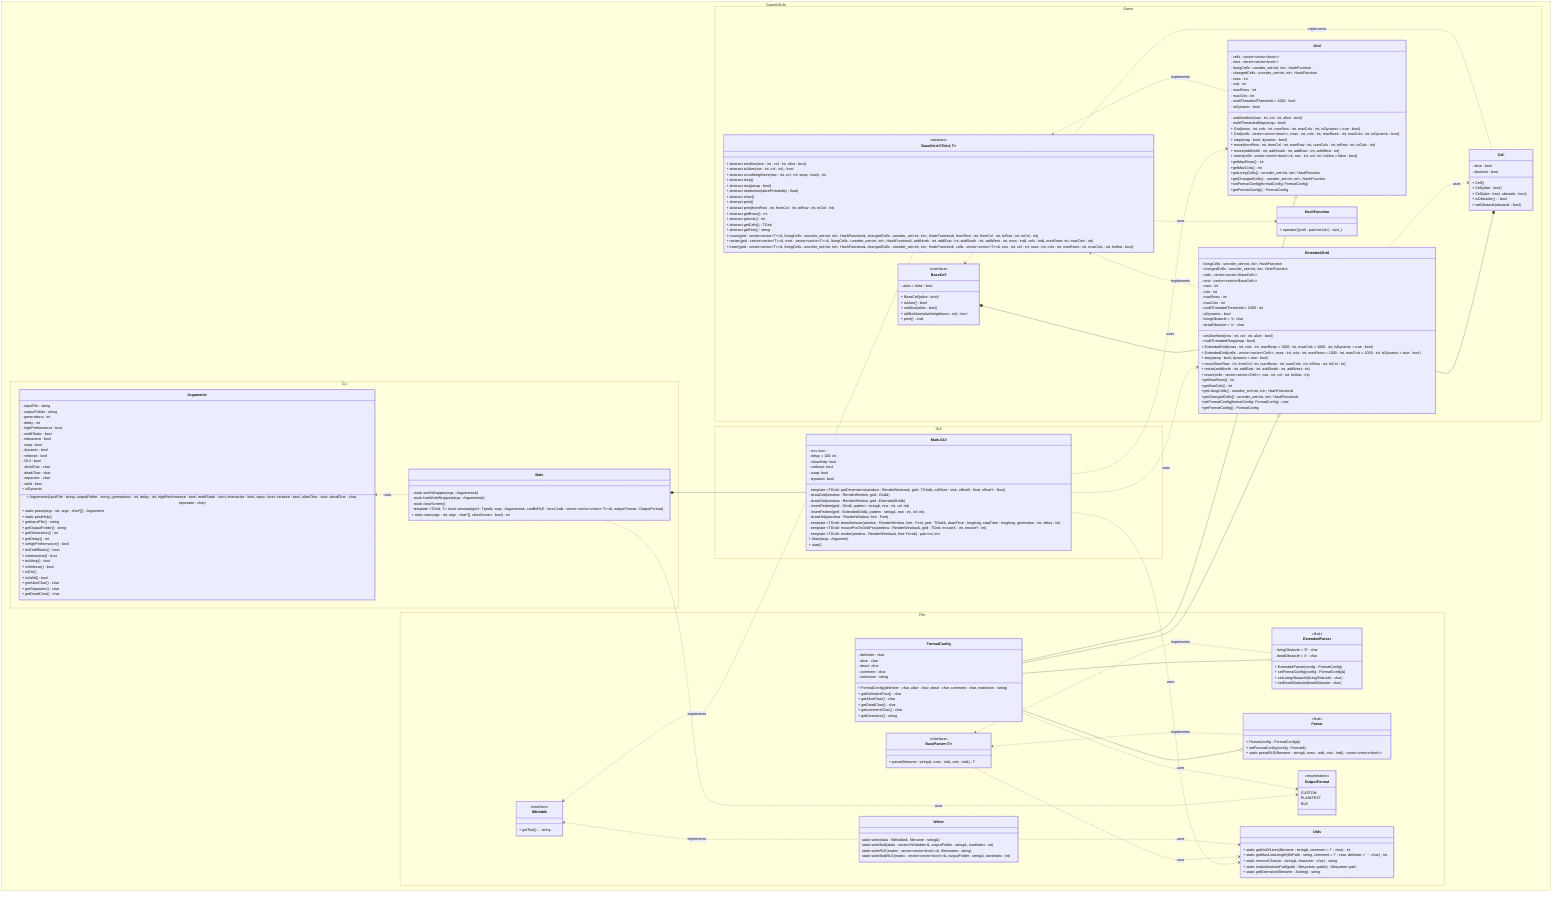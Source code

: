 classDiagram
    %% Namespaces
    namespace GameOfLife.CLI {
        class Arguments {
            - inputFile : string
            - outputFolder : string
            - generations : int
            - delay : int
            - highPerformance : bool
            - endIfStatic : bool
            - interactive : bool
            - warp : bool
            - dynamic : bool
            - verbose : bool
            - GUI : bool
            - aliveChar : char
            - deadChar : char
            - separator : char
            - valid : bool
            + Arguments(inputFile : string, outputFolder : string, generations : int, delay : int, highPerformance : bool, endIfStatic : bool, interactive : bool, warp : bool, verbose : bool, aliveChar : char, deadChar : char, separator : char)
            + static parse(argc : int, argv : char*[]) Arguments        
            + static printHelp() 
            + getInputFile() string
            + getOutputFolder() string
            + getGeneration() int
            + getDelay() int
            + isHighPerformance() bool
            + doEndIfStatic() bool
            + isInteractive() bool
            + doWarp() bool
            + isDynamic
            + isVerbose() bool
            + isGUI()
            + isValid() bool
            + getAliveChar() char
            + getSeparator() char
            + getDeadChar() char
        }

        class Main {
            - static workWrapper(args : Arguments&) 
            - static fastWorkWrapper(args : Arguments&) 
            - static clearScreen() 
            - template ~TGrid, T~ static simulate(grid : Tgrid&, args : Arguments&, canBeRLE : bool, bulk : vector~vector~vector~T~~&, outputFormat : OutputFormat)
            + static start(argc : int, argv : char*[], clearScreen : bool) int
            
        }
    }

    namespace GameOfLife.File {
        class BaseParser~T~{
            + parse(filename : string&, rows : int&, cols : int&) T
        }

        class ExtendedParser{
            - livingObstacle = '0' : char
            - deadObstacle = 'x' : char
            + ExtendedParser(config : FormatConfig)
            + setFormatConfig(config : FormatConfig&)
            + setLivingObstacle(livingObstacle : char)
            + setDeadObstacle(deadObstacle : char)
        }

        class IWritable {
            + getText() : string
        }

        class FormatConfig {
            - delimiter : char
            - alive : char
            - dead : char
            - comment : char
            - extension : string
            + FormatConfig(delimiter : char, alive : char, dead : char, comment : char, extension : string)
            + getDelimiterChar() char
            + getAliveChar() char
            + getDeadChar() char
            + getcommentChar() char
            + getExtension() string
        }

        class OutputFormat {
            CUSTOM
            PLAINTEXT
            RLE
        }

        class Writer {
            static write(data : IWritable&, filename : string&)
            static writeBulk(data : vector~IWritable~&, outputFolder : string&, startIndex : int)
            static writeRLE(matrix : vector~vector~bool~~&, filemname : string)
            static writeBulkRLE(matrix : vector~vector~bool~~&, outputFolder : string&, startIndex : int)
        }

        class Parser {
            + Parser(config : FormatConfig&)
            + setFormatConfig(config : Format&)
            + static parseRLE(filename : string&, rows : int&, cols : int&) vector~vector~bool~~
        }

        class Utils {
            + static getNoOfLines(filename : string&, comment = '!' : char) int
            + static getMaxLineLength(filePath : string, comment = '!' : char, delimiter = ' ' : char) int
            + static removeChar(str : string&, character : char)  string
            + static makeAbsolutePath(path : filesystem::path&) filesystem::path
            + static getExtension(filename : &string) string
        }
    }

    namespace GameOfLife.Game {
        class BaseCell {
            - alive = false : bool
            + BaseCell(alive : bool)
            + isAlive() bool
            + setAlive(alive : bool)
            + willBeAlive(aliveNeighbours : int) bool
            + print() void
        }

        class BaseGrid~TGrid, T~ {
            + abstract setAlive(row : int , col : int, alive : bool)
            + abstract isAlive(row : int, col : int) bool
            + abstract countNeighbors(row : int, col : int, wrap : bool) int
            + abstract step() 
            + abstract step(wrap : bool)
            + abstract randomize(aliveProbability : float) 
            + abstract clear()
            + abstract print() 
            + abstract print(fromRow : int, fromCol : int, toRow : int, toCol : int)
            + abstract getRows() int
            + abstract getcols() int
            + abstract getCells() TGrid
            + abstract getText() string
            + move(grid : vector~vector~T~~&, livingCells : unorder_set~int, int~, HashFunction&, changedCells : unorder_set~int, int~, HashFunction&, fromRow : int, fromCol : int, toRow : int, toCol : int)
            + resize(grid : vector~vector~T~~&, next : vector~vector~T~~&, livingCells : unorder_set~int, int~, HashFunction&, addNorth : int, addEast : int, addSouth : int, addWest : int, rows : int&, cols : int&, maxRows: int, maxCols : int)
            + insert(grid : vector~vector~T~~&, livingCells : unorder_set~int, int~, HashFunction&, changedCells : unorder_set~int, int~, HashFunction&, cells : vector~vector~T~~&, row : int, col : int, rows : int, cols : int, maxRows : int, maxCols : int, hollow : bool)
        }

        class Cell {
            - alive : bool
            - obstacle : bool
            + Cell()
            + Cell(alive : bool)
            + Cell(alve : bool, obstacle : bool)
            + isObstacle() : bool
            + setObstacle(obstacle : bool)
        }

        class ExtendedGrid {
            - livingCells : unorder_set~int, int~, HashFunction
            - changedCells : unorder_set~int, int~, HashFunction
            - cells : vector~vector~BaseCell~~
            - next : vector~vector~BaseCell~~
            - rows : int
            - cols : int
            - maxRows : int
            - maxCols : int
            - multiThreadedThreshold = 1000 : int
            - isDynamic : bool
            - livingObstacle = 'x': char 
            - deadObstacle = 'o' : char
            - setAliveNext(row : int, col : int, alive : bool)
            - multiThreadedStop(wrap : bool)

            + ExtendedGrid(rows : int, cols : int, maxRows = 1000 : int, maxCols = 1000 : int, isDynamic = true :  bool)
            + ExtendedGrid(cells : vector~vector~Cell~~, rows : int, cols : int, maxRows = 1000 : int, maxCols = 1000 : int, isDynamic = true : bool)
            + step(wrap : bool, dynamic = true : bool)
            + move(fromRow : int, fromCol : int, numRows : int, numCols : int, toRow : int, toCol : int)
            + resize(addNorth : int, addEast : int, addSouth : int, addWest : int)
            + insert(cells : vector~vector~Cell~~, row : int, col : int, hollow : int)
            +getMaxRows() int
            +getMaxCols() int
            +getLivingCells() unorder_set~int, int~, HashFunction&
            +getChangedCells() unorder_set~int, int~, HashFunction&
            +setFormatConfig(formatConfig: FormatConfig) void
            +getFormatConfig() FormatConfig
        }

        class Grid {
            - cells : vector~vector~bool~~
            - next : vector~vector~bool~~
            - livingCells : unorder_set~int, int~, HashFunction
            - changedCells : unorder_set~int, int~, HashFunction
            - rows : int
            - cols : int
            - maxRows : int
            - maxCols : int
            - multiThreadedThreshold = 1000 : bool
            - isDynamic : bool
            - setAliveNext(row : int, col : int, alive : bool)
            - multiThreardedStep(wrap : bool)
            + Grid(rows : int, cols : int, maxRow : int, maxCols : int, isDynamic = true : bool)
            + Grid(cells : vector~vector~bool~~, rows : int, cols : int, maxRows : int, maxCols : int, isDynamic : bool)
            + step(wrap : bool, dynamic : bool)
            + move(fromRow : int, fromCol : int, numRow : int, numCols : int, toRow : int, toCols : int)
            + resize(addNorth : int, addSouth : int, addEast : int, addWest : int)
            + insert(cells : vector~vector~bool~~&, row : int, col : int, hollow = false : bool)
            +getMaxRows() int
            +getMaxCols() int
            +getLivingCells() unorder_set~int, int~, HashFunction
            +getChangedCells() unorder_set~int, int~, HashFunction
            +setFormatConfig(formatConfig: FormatConfig) 
            +getFormatConfig() FormatConfig
        }

        class HashFunction {
            + operator()(cell : pair~int,int~) size_t
        }
    }

    namespace GameOfLife.GUI {
        class Main.GUI {
            - run: bool
            - delay = 100: int
            - showHelp: bool
            - verbose: bool
            - warp: bool
            - dynamic: bool
            - template ~TGrid~ getDimensions(window : RenderWindow&, grid : TGrid&, cellSize : int&, offsetX : float, offsetY : float)
            - drawGrid(window : RenderWindow, grid : Grid&)
            - drawGrid(window : RenderWindow, grid : ExtendedGrid&)
            - insertPattern(grid : Grid&, pattern : string&, row : int, col :int)
            - insertPattern(grid : ExtendedGrid&, pattern : string&, row : int, col :int)
            - drawHelp(window : RenderWindow, font : Font)
            - template ~TGrid~ drawVerbose(window : RenderWindow, font : Font, grid : TGrid&, drawTime : longlong, stepTime : longlong, generation : int, delay : int)
            - template ~TGrid~ mousePosToGridPos(window : RenderWindow&, grid : TGrid, mouseX : int, mouseY : int)
            - template ~TGrid~ render(window : RenderWindow&, font: Font&) pair~int, int~
            + Main(args : Argument)
            + start()       
        }
    }

    %% Status
    <<enumeration>> OutputFormat
    <<interface>> BaseCell
    <<interface>> BaseParser
    <<interface>> IWritable
    <<abstract>> BaseGrid
    <<final>> ExtendedParser
    <<final>> Parser


    %% implements :
    BaseGrid <.. ExtendedGrid : implements
    BaseGrid <.. Grid : implements
    BaseParser <.. ExtendedParser : implements 
    BaseParser <.. Parser : implements
    IWritable <.. Writer : implements
    IWritable <.. BaseGrid : implements
    BaseCell <.. Cell : implements

    %% Composition
    BaseCell *-- ExtendedGrid 
    Cell *-- ExtendedGrid
    Main *-- Main.GUI

    %% Aggrégation
    FormatConfig --o ExtendedParser
    FormatConfig --o ExtendedGrid
    FormatConfig --o Grid
    FormatConfig --o Parser

    %% use :
    Arguments <.. Main : uses
    FormatConfig ..> OutputFormat : uses
    BaseGrid ..> HashFunction : uses
    Writer ..> Utils : uses
    BaseParser ..> Utils : uses
    ExtendedGrid ..> Cell : uses
    Main.GUI ..> Utils : uses
    Main ..> OutputFormat : uses
    Main.GUI ..> ExtendedGrid : uses 
    Main.GUI ..> Grid : uses